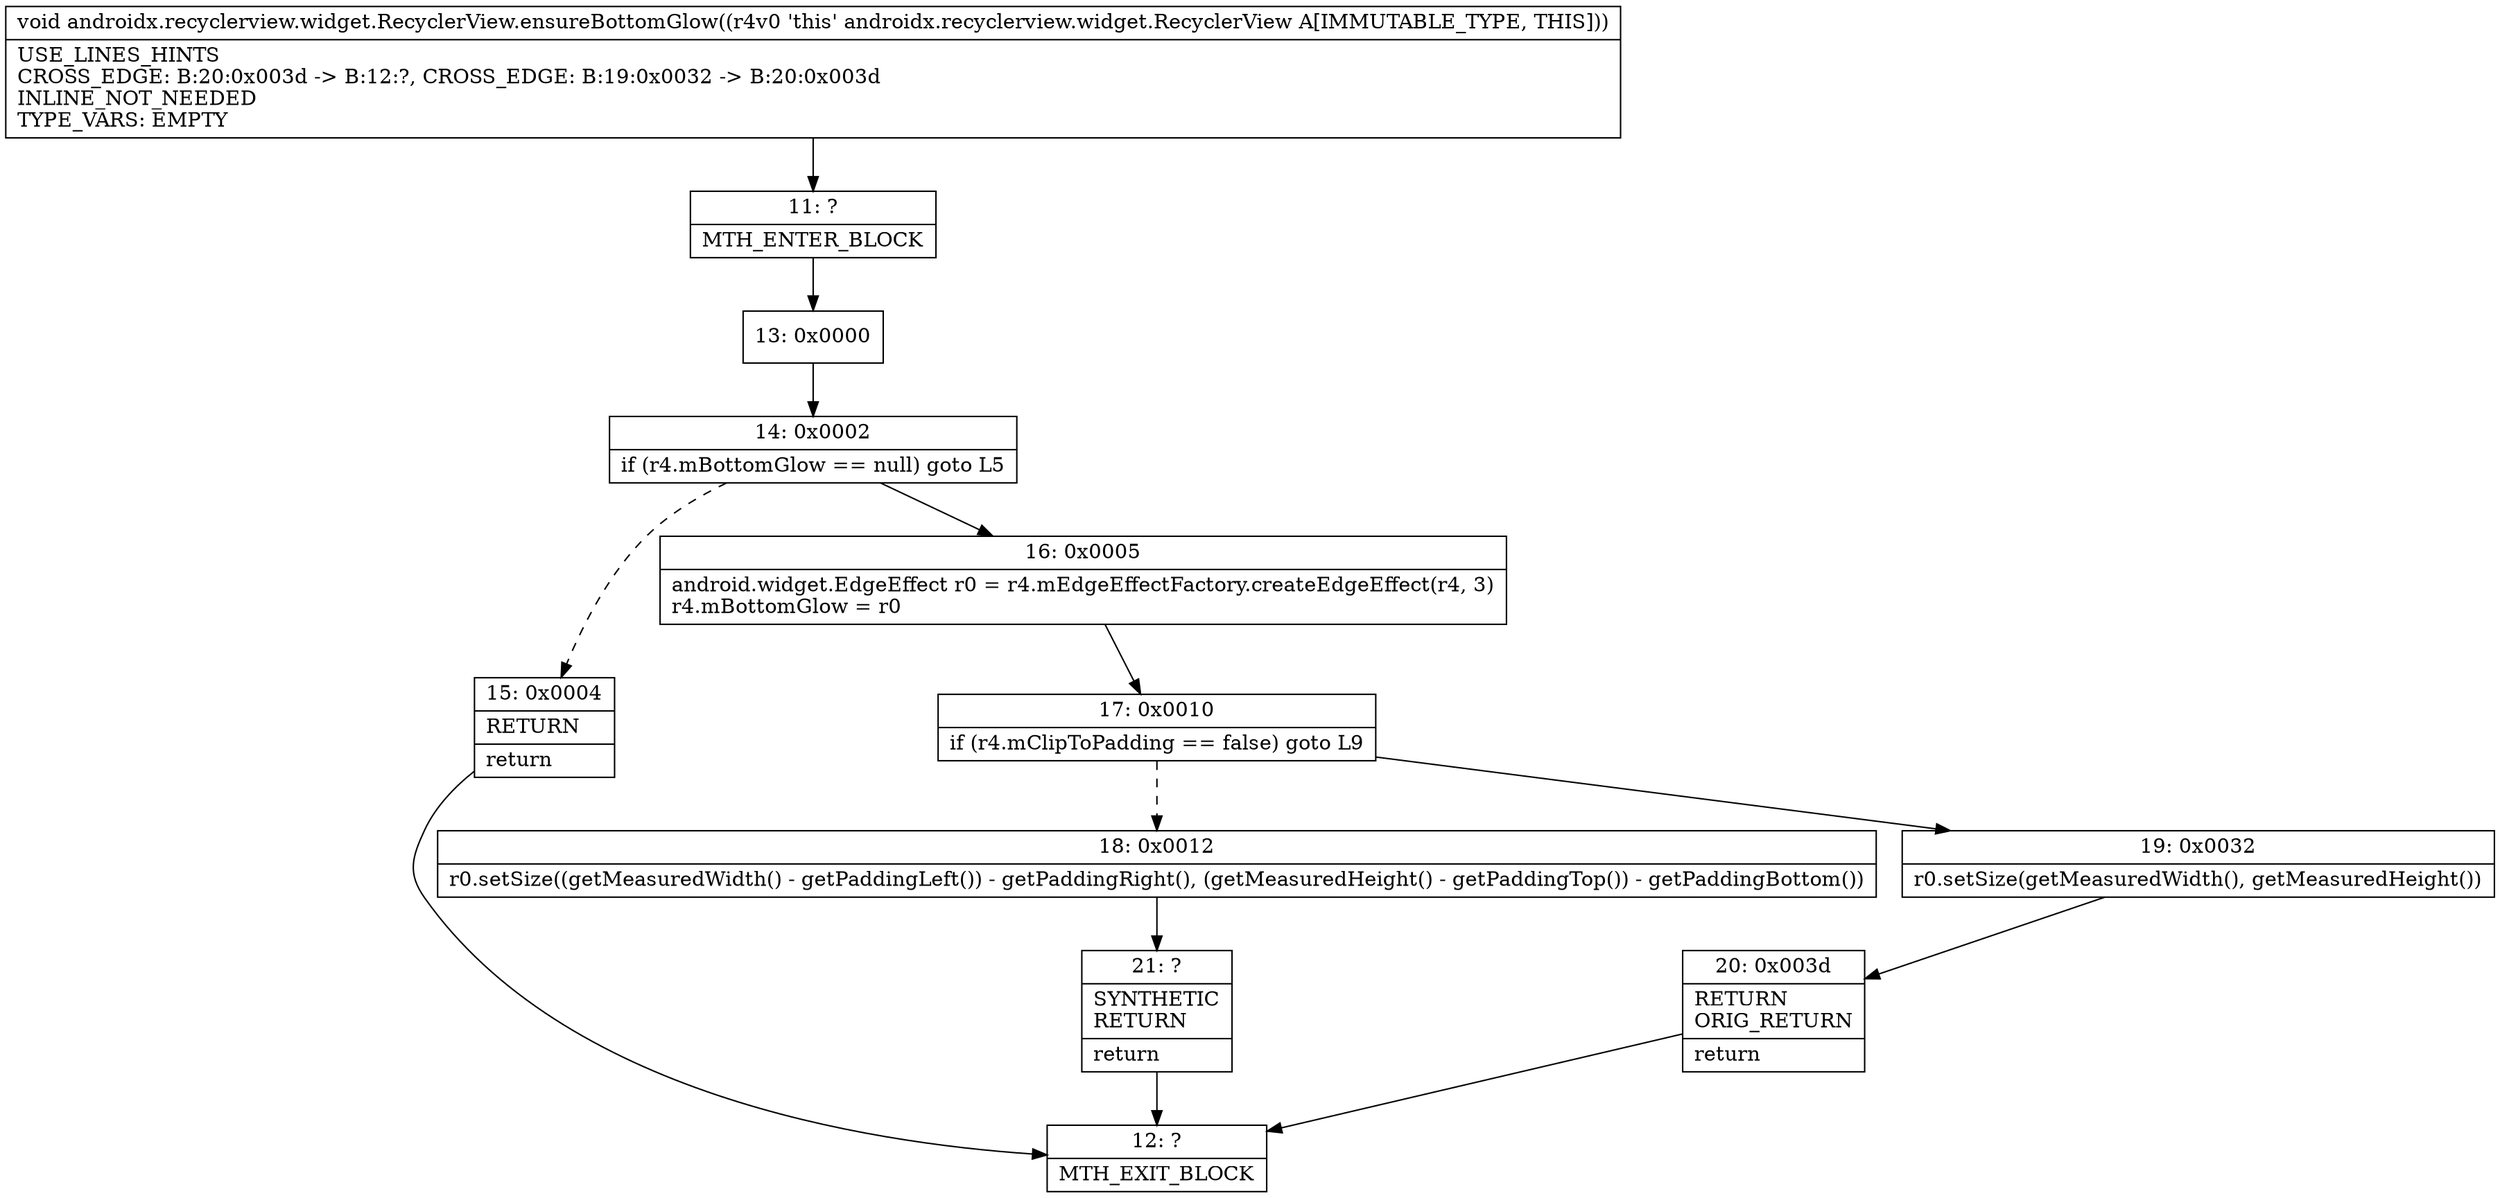 digraph "CFG forandroidx.recyclerview.widget.RecyclerView.ensureBottomGlow()V" {
Node_11 [shape=record,label="{11\:\ ?|MTH_ENTER_BLOCK\l}"];
Node_13 [shape=record,label="{13\:\ 0x0000}"];
Node_14 [shape=record,label="{14\:\ 0x0002|if (r4.mBottomGlow == null) goto L5\l}"];
Node_15 [shape=record,label="{15\:\ 0x0004|RETURN\l|return\l}"];
Node_12 [shape=record,label="{12\:\ ?|MTH_EXIT_BLOCK\l}"];
Node_16 [shape=record,label="{16\:\ 0x0005|android.widget.EdgeEffect r0 = r4.mEdgeEffectFactory.createEdgeEffect(r4, 3)\lr4.mBottomGlow = r0\l}"];
Node_17 [shape=record,label="{17\:\ 0x0010|if (r4.mClipToPadding == false) goto L9\l}"];
Node_18 [shape=record,label="{18\:\ 0x0012|r0.setSize((getMeasuredWidth() \- getPaddingLeft()) \- getPaddingRight(), (getMeasuredHeight() \- getPaddingTop()) \- getPaddingBottom())\l}"];
Node_21 [shape=record,label="{21\:\ ?|SYNTHETIC\lRETURN\l|return\l}"];
Node_19 [shape=record,label="{19\:\ 0x0032|r0.setSize(getMeasuredWidth(), getMeasuredHeight())\l}"];
Node_20 [shape=record,label="{20\:\ 0x003d|RETURN\lORIG_RETURN\l|return\l}"];
MethodNode[shape=record,label="{void androidx.recyclerview.widget.RecyclerView.ensureBottomGlow((r4v0 'this' androidx.recyclerview.widget.RecyclerView A[IMMUTABLE_TYPE, THIS]))  | USE_LINES_HINTS\lCROSS_EDGE: B:20:0x003d \-\> B:12:?, CROSS_EDGE: B:19:0x0032 \-\> B:20:0x003d\lINLINE_NOT_NEEDED\lTYPE_VARS: EMPTY\l}"];
MethodNode -> Node_11;Node_11 -> Node_13;
Node_13 -> Node_14;
Node_14 -> Node_15[style=dashed];
Node_14 -> Node_16;
Node_15 -> Node_12;
Node_16 -> Node_17;
Node_17 -> Node_18[style=dashed];
Node_17 -> Node_19;
Node_18 -> Node_21;
Node_21 -> Node_12;
Node_19 -> Node_20;
Node_20 -> Node_12;
}

